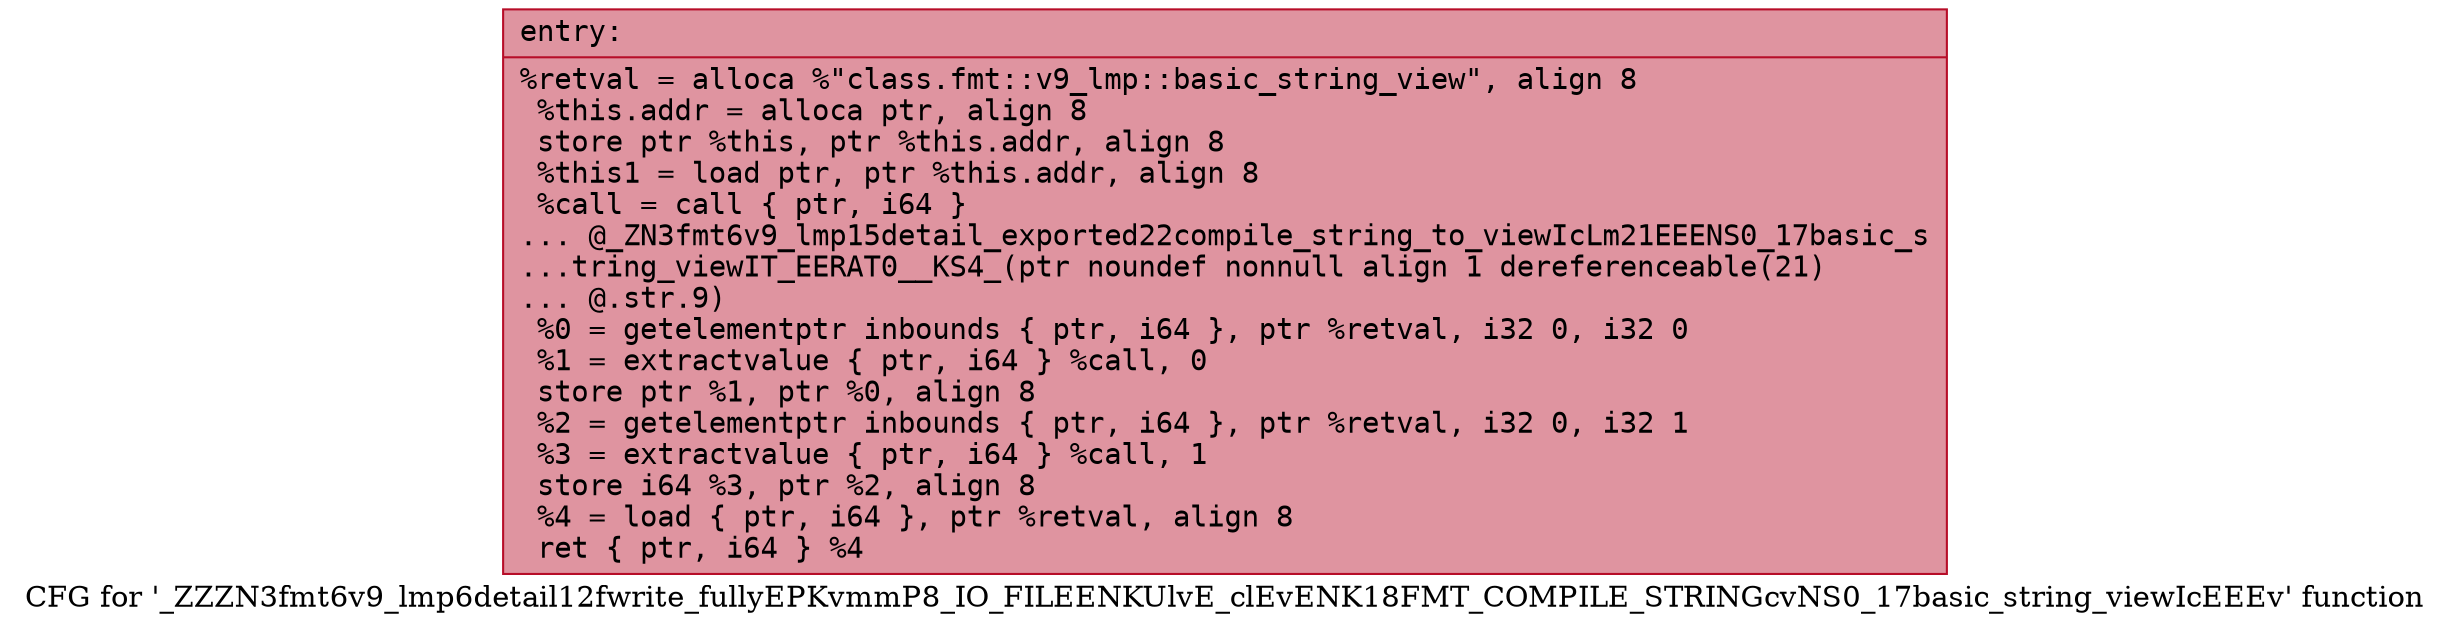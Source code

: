 digraph "CFG for '_ZZZN3fmt6v9_lmp6detail12fwrite_fullyEPKvmmP8_IO_FILEENKUlvE_clEvENK18FMT_COMPILE_STRINGcvNS0_17basic_string_viewIcEEEv' function" {
	label="CFG for '_ZZZN3fmt6v9_lmp6detail12fwrite_fullyEPKvmmP8_IO_FILEENKUlvE_clEvENK18FMT_COMPILE_STRINGcvNS0_17basic_string_viewIcEEEv' function";

	Node0x55fec306f2a0 [shape=record,color="#b70d28ff", style=filled, fillcolor="#b70d2870" fontname="Courier",label="{entry:\l|  %retval = alloca %\"class.fmt::v9_lmp::basic_string_view\", align 8\l  %this.addr = alloca ptr, align 8\l  store ptr %this, ptr %this.addr, align 8\l  %this1 = load ptr, ptr %this.addr, align 8\l  %call = call \{ ptr, i64 \}\l... @_ZN3fmt6v9_lmp15detail_exported22compile_string_to_viewIcLm21EEENS0_17basic_s\l...tring_viewIT_EERAT0__KS4_(ptr noundef nonnull align 1 dereferenceable(21)\l... @.str.9)\l  %0 = getelementptr inbounds \{ ptr, i64 \}, ptr %retval, i32 0, i32 0\l  %1 = extractvalue \{ ptr, i64 \} %call, 0\l  store ptr %1, ptr %0, align 8\l  %2 = getelementptr inbounds \{ ptr, i64 \}, ptr %retval, i32 0, i32 1\l  %3 = extractvalue \{ ptr, i64 \} %call, 1\l  store i64 %3, ptr %2, align 8\l  %4 = load \{ ptr, i64 \}, ptr %retval, align 8\l  ret \{ ptr, i64 \} %4\l}"];
}
